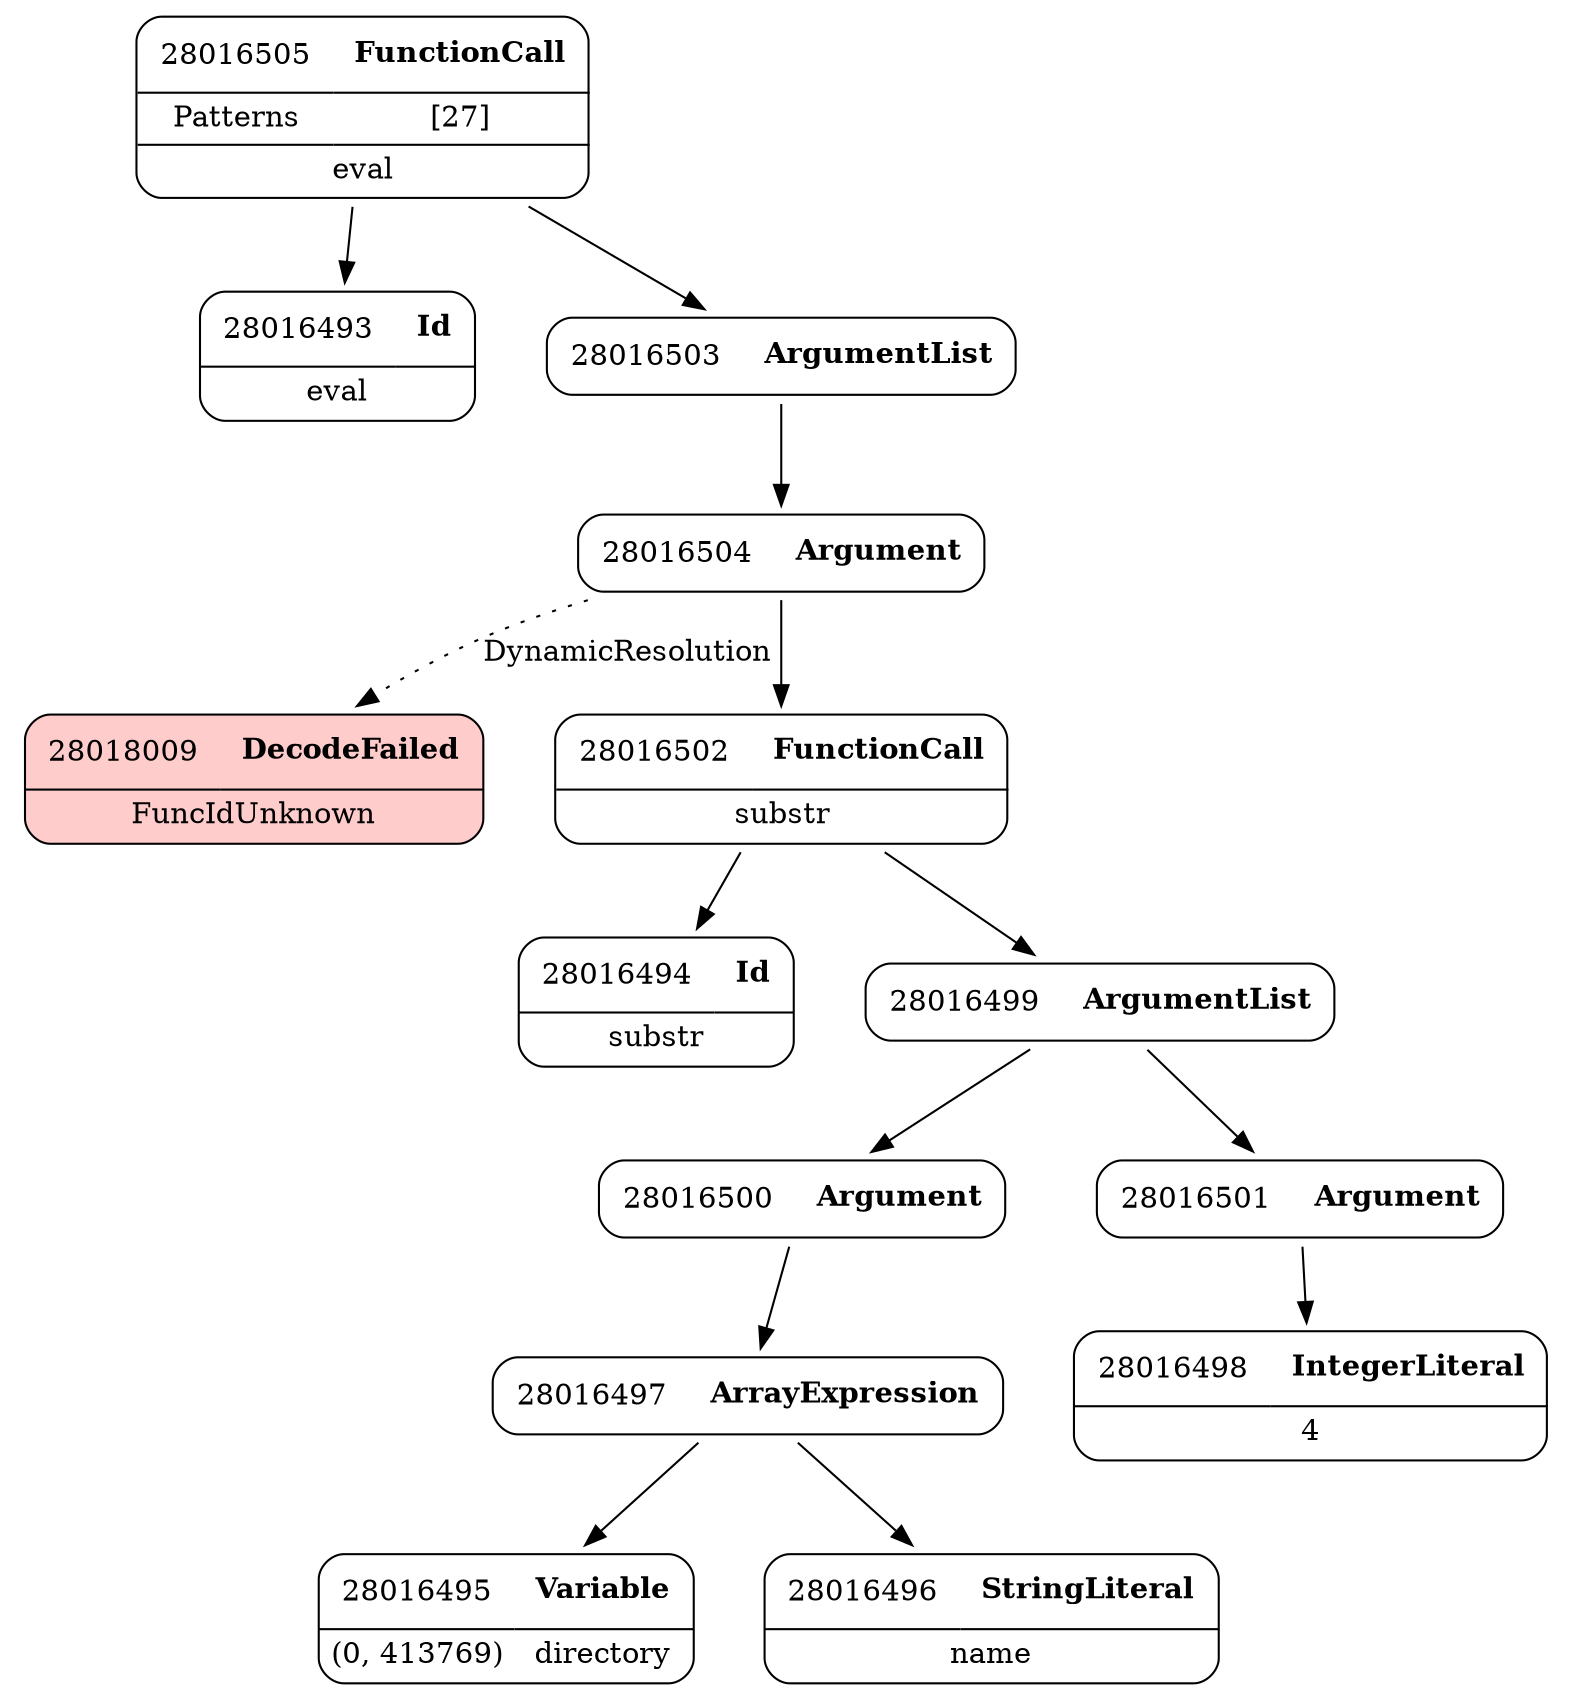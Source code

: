 digraph ast {
node [shape=none];
28016495 [label=<<TABLE border='1' cellspacing='0' cellpadding='10' style='rounded' ><TR><TD border='0'>28016495</TD><TD border='0'><B>Variable</B></TD></TR><HR/><TR><TD border='0' cellpadding='5'>(0, 413769)</TD><TD border='0' cellpadding='5'>directory</TD></TR></TABLE>>];
28016494 [label=<<TABLE border='1' cellspacing='0' cellpadding='10' style='rounded' ><TR><TD border='0'>28016494</TD><TD border='0'><B>Id</B></TD></TR><HR/><TR><TD border='0' cellpadding='5' colspan='2'>substr</TD></TR></TABLE>>];
28016493 [label=<<TABLE border='1' cellspacing='0' cellpadding='10' style='rounded' ><TR><TD border='0'>28016493</TD><TD border='0'><B>Id</B></TD></TR><HR/><TR><TD border='0' cellpadding='5' colspan='2'>eval</TD></TR></TABLE>>];
28016505 [label=<<TABLE border='1' cellspacing='0' cellpadding='10' style='rounded' ><TR><TD border='0'>28016505</TD><TD border='0'><B>FunctionCall</B></TD></TR><HR/><TR><TD border='0' cellpadding='5'>Patterns</TD><TD border='0' cellpadding='5'>[27]</TD></TR><HR/><TR><TD border='0' cellpadding='5' colspan='2'>eval</TD></TR></TABLE>>];
28016505 -> 28016493 [weight=2];
28016505 -> 28016503 [weight=2];
28018009 [label=<<TABLE border='1' cellspacing='0' cellpadding='10' style='rounded' bgcolor='#FFCCCC' ><TR><TD border='0'>28018009</TD><TD border='0'><B>DecodeFailed</B></TD></TR><HR/><TR><TD border='0' cellpadding='5' colspan='2'>FuncIdUnknown</TD></TR></TABLE>>];
28016504 [label=<<TABLE border='1' cellspacing='0' cellpadding='10' style='rounded' ><TR><TD border='0'>28016504</TD><TD border='0'><B>Argument</B></TD></TR></TABLE>>];
28016504 -> 28016502 [weight=2];
28016504 -> 28018009 [style=dotted,label=DynamicResolution];
28016499 [label=<<TABLE border='1' cellspacing='0' cellpadding='10' style='rounded' ><TR><TD border='0'>28016499</TD><TD border='0'><B>ArgumentList</B></TD></TR></TABLE>>];
28016499 -> 28016500 [weight=2];
28016499 -> 28016501 [weight=2];
28016498 [label=<<TABLE border='1' cellspacing='0' cellpadding='10' style='rounded' ><TR><TD border='0'>28016498</TD><TD border='0'><B>IntegerLiteral</B></TD></TR><HR/><TR><TD border='0' cellpadding='5' colspan='2'>4</TD></TR></TABLE>>];
28016497 [label=<<TABLE border='1' cellspacing='0' cellpadding='10' style='rounded' ><TR><TD border='0'>28016497</TD><TD border='0'><B>ArrayExpression</B></TD></TR></TABLE>>];
28016497 -> 28016495 [weight=2];
28016497 -> 28016496 [weight=2];
28016496 [label=<<TABLE border='1' cellspacing='0' cellpadding='10' style='rounded' ><TR><TD border='0'>28016496</TD><TD border='0'><B>StringLiteral</B></TD></TR><HR/><TR><TD border='0' cellpadding='5' colspan='2'>name</TD></TR></TABLE>>];
28016503 [label=<<TABLE border='1' cellspacing='0' cellpadding='10' style='rounded' ><TR><TD border='0'>28016503</TD><TD border='0'><B>ArgumentList</B></TD></TR></TABLE>>];
28016503 -> 28016504 [weight=2];
28016502 [label=<<TABLE border='1' cellspacing='0' cellpadding='10' style='rounded' ><TR><TD border='0'>28016502</TD><TD border='0'><B>FunctionCall</B></TD></TR><HR/><TR><TD border='0' cellpadding='5' colspan='2'>substr</TD></TR></TABLE>>];
28016502 -> 28016494 [weight=2];
28016502 -> 28016499 [weight=2];
28016501 [label=<<TABLE border='1' cellspacing='0' cellpadding='10' style='rounded' ><TR><TD border='0'>28016501</TD><TD border='0'><B>Argument</B></TD></TR></TABLE>>];
28016501 -> 28016498 [weight=2];
28016500 [label=<<TABLE border='1' cellspacing='0' cellpadding='10' style='rounded' ><TR><TD border='0'>28016500</TD><TD border='0'><B>Argument</B></TD></TR></TABLE>>];
28016500 -> 28016497 [weight=2];
}
